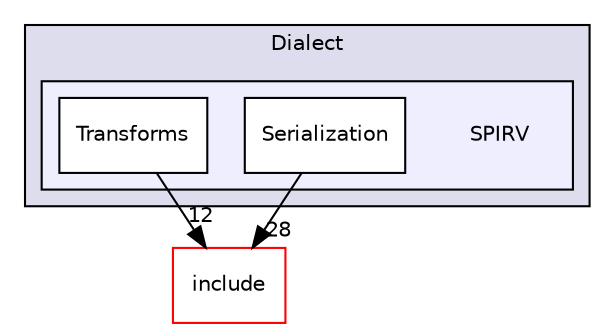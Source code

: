 digraph "lib/Dialect/SPIRV" {
  bgcolor=transparent;
  compound=true
  node [ fontsize="10", fontname="Helvetica"];
  edge [ labelfontsize="10", labelfontname="Helvetica"];
  subgraph clusterdir_1a25ec519b6c1121408b67cc33ce3f15 {
    graph [ bgcolor="#ddddee", pencolor="black", label="Dialect" fontname="Helvetica", fontsize="10", URL="dir_1a25ec519b6c1121408b67cc33ce3f15.html"]
  subgraph clusterdir_58b67dd7741112f4b0604641b143e04b {
    graph [ bgcolor="#eeeeff", pencolor="black", label="" URL="dir_58b67dd7741112f4b0604641b143e04b.html"];
    dir_58b67dd7741112f4b0604641b143e04b [shape=plaintext label="SPIRV"];
    dir_14bb1f447617008d51e9ce8fe3011816 [shape=box label="Serialization" color="black" fillcolor="white" style="filled" URL="dir_14bb1f447617008d51e9ce8fe3011816.html"];
    dir_8371d5346b2fd1f0e31354760ec4869c [shape=box label="Transforms" color="black" fillcolor="white" style="filled" URL="dir_8371d5346b2fd1f0e31354760ec4869c.html"];
  }
  }
  dir_d44c64559bbebec7f509842c48db8b23 [shape=box label="include" color="red" URL="dir_d44c64559bbebec7f509842c48db8b23.html"];
  dir_8371d5346b2fd1f0e31354760ec4869c->dir_d44c64559bbebec7f509842c48db8b23 [headlabel="12", labeldistance=1.5 headhref="dir_000098_000000.html"];
  dir_14bb1f447617008d51e9ce8fe3011816->dir_d44c64559bbebec7f509842c48db8b23 [headlabel="28", labeldistance=1.5 headhref="dir_000097_000000.html"];
}
